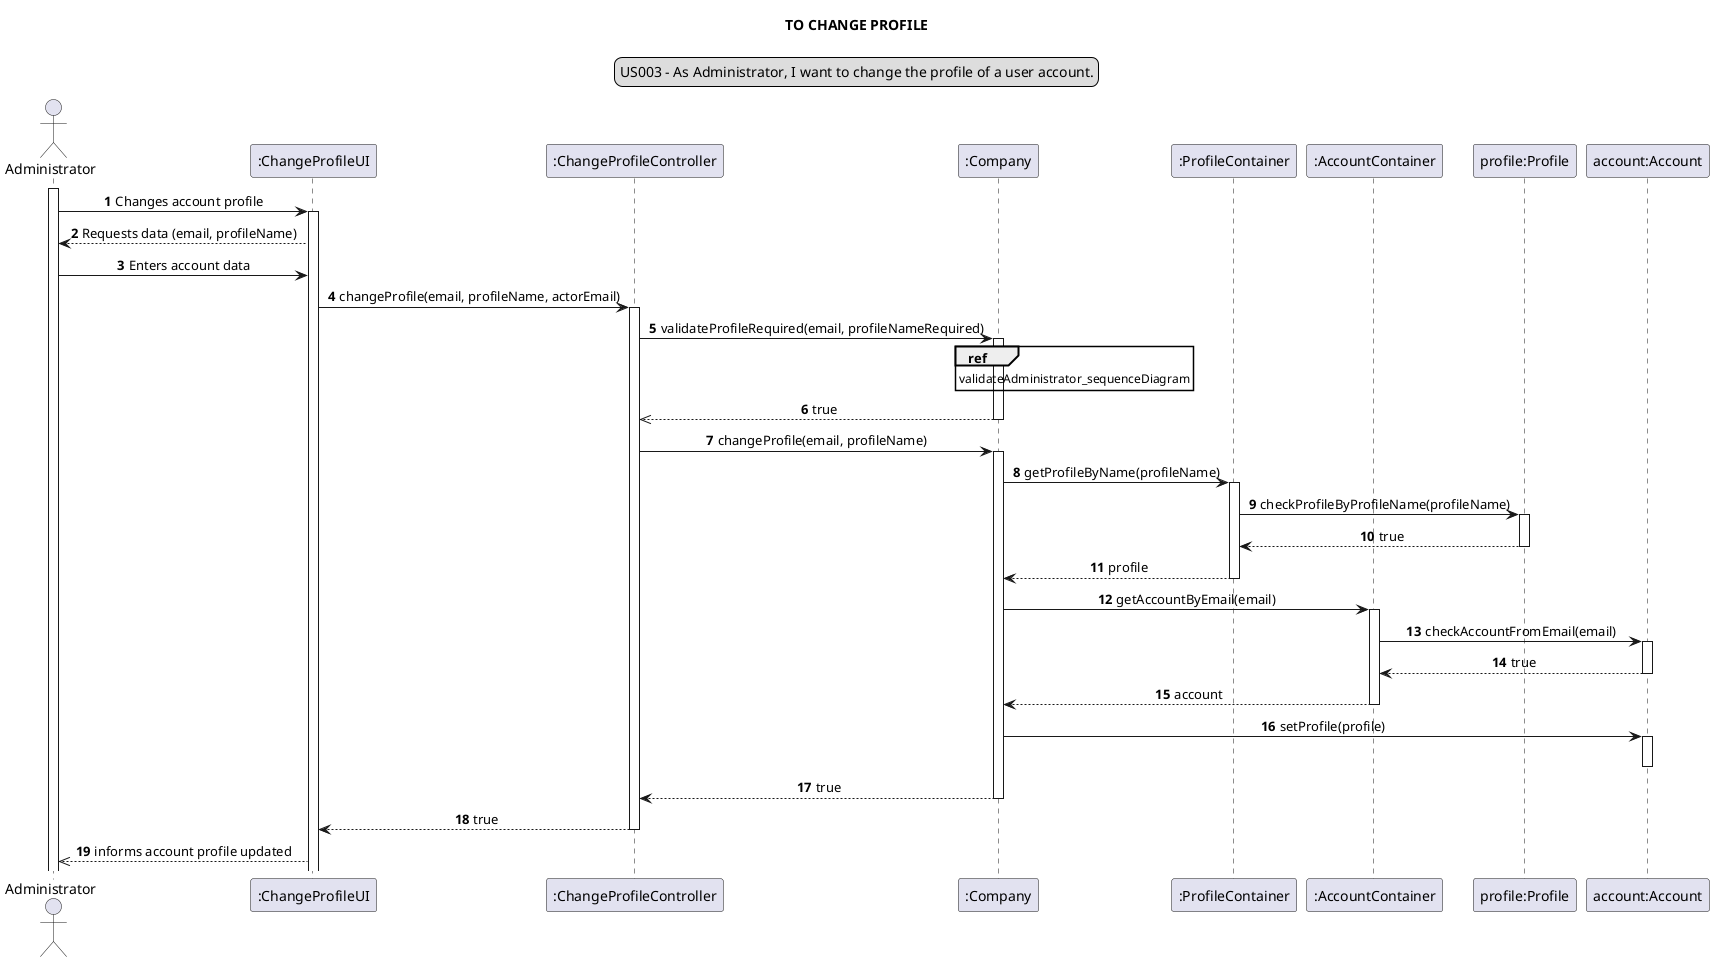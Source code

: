 @startuml


actor Administrator
participant ":ChangeProfileUI" as ui
participant ":ChangeProfileController" as controller
participant ":Company" as company
participant ":ProfileContainer" as profileContainer
participant ":AccountContainer" as accountContainer
participant "profile:Profile" as pf
participant "account:Account" as account



skinparam sequenceMessageAlign center
title TO CHANGE PROFILE
legend top
US003 - As Administrator, I want to change the profile of a user account.
end legend
autonumber
activate Administrator
Administrator -> ui:  Changes account profile
activate ui
Administrator <-- ui:  Requests data (email, profileName)
Administrator -> ui:  Enters account data
ui -> controller: changeProfile(email, profileName, actorEmail)
activate controller
controller -> company: validateProfileRequired(email, profileNameRequired)
activate company
ref over company: validateAdministrator_sequenceDiagram
company -->> controller: true
deactivate company
controller -> company: changeProfile(email, profileName)
activate company
company -> profileContainer: getProfileByName(profileName)
activate profileContainer
profileContainer -> pf: checkProfileByProfileName(profileName)
activate pf
pf --> profileContainer : true
deactivate pf
company <-- profileContainer: profile
deactivate profileContainer
company -> accountContainer: getAccountByEmail(email)
activate accountContainer
accountContainer -> account: checkAccountFromEmail(email)
activate account
account --> accountContainer: true
deactivate account
company <-- accountContainer: account
deactivate accountContainer
company -> account: setProfile(profile)
activate account
deactivate account
controller <-- company: true
deactivate company
controller --> ui: true
deactivate controller
ui -->> Administrator: informs account profile updated


@enduml